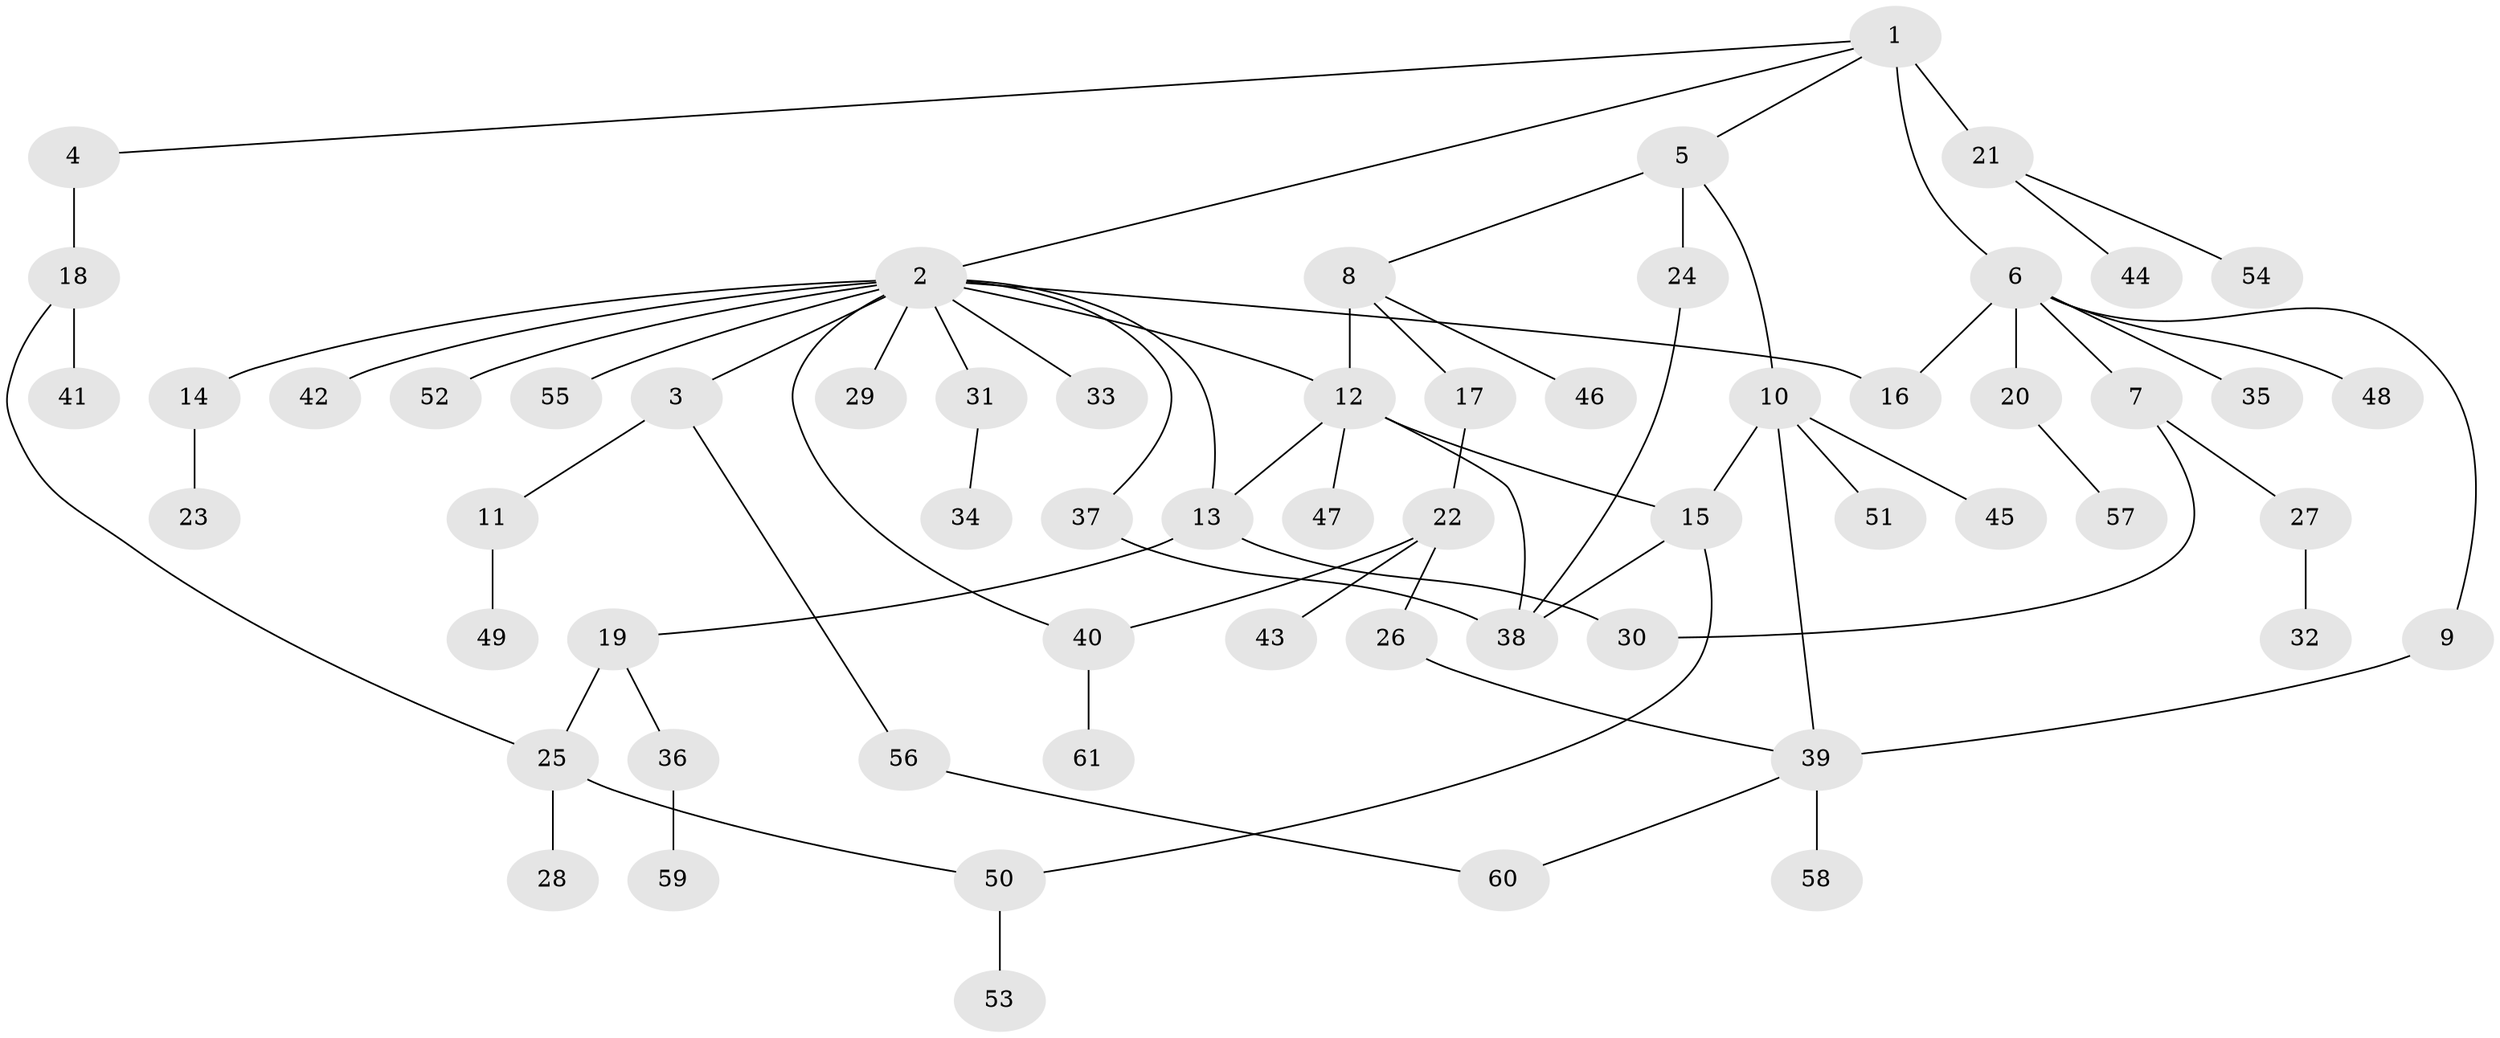 // original degree distribution, {8: 0.01639344262295082, 15: 0.00819672131147541, 4: 0.09016393442622951, 2: 0.1885245901639344, 9: 0.00819672131147541, 6: 0.02459016393442623, 1: 0.5573770491803278, 5: 0.02459016393442623, 3: 0.06557377049180328, 7: 0.00819672131147541, 10: 0.00819672131147541}
// Generated by graph-tools (version 1.1) at 2025/35/03/09/25 02:35:28]
// undirected, 61 vertices, 74 edges
graph export_dot {
graph [start="1"]
  node [color=gray90,style=filled];
  1;
  2;
  3;
  4;
  5;
  6;
  7;
  8;
  9;
  10;
  11;
  12;
  13;
  14;
  15;
  16;
  17;
  18;
  19;
  20;
  21;
  22;
  23;
  24;
  25;
  26;
  27;
  28;
  29;
  30;
  31;
  32;
  33;
  34;
  35;
  36;
  37;
  38;
  39;
  40;
  41;
  42;
  43;
  44;
  45;
  46;
  47;
  48;
  49;
  50;
  51;
  52;
  53;
  54;
  55;
  56;
  57;
  58;
  59;
  60;
  61;
  1 -- 2 [weight=1.0];
  1 -- 4 [weight=1.0];
  1 -- 5 [weight=1.0];
  1 -- 6 [weight=1.0];
  1 -- 21 [weight=3.0];
  2 -- 3 [weight=1.0];
  2 -- 12 [weight=1.0];
  2 -- 13 [weight=1.0];
  2 -- 14 [weight=1.0];
  2 -- 16 [weight=1.0];
  2 -- 29 [weight=1.0];
  2 -- 31 [weight=1.0];
  2 -- 33 [weight=1.0];
  2 -- 37 [weight=1.0];
  2 -- 40 [weight=1.0];
  2 -- 42 [weight=1.0];
  2 -- 52 [weight=1.0];
  2 -- 55 [weight=1.0];
  3 -- 11 [weight=1.0];
  3 -- 56 [weight=1.0];
  4 -- 18 [weight=2.0];
  5 -- 8 [weight=1.0];
  5 -- 10 [weight=1.0];
  5 -- 24 [weight=2.0];
  6 -- 7 [weight=1.0];
  6 -- 9 [weight=1.0];
  6 -- 16 [weight=1.0];
  6 -- 20 [weight=1.0];
  6 -- 35 [weight=1.0];
  6 -- 48 [weight=1.0];
  7 -- 27 [weight=1.0];
  7 -- 30 [weight=1.0];
  8 -- 12 [weight=5.0];
  8 -- 17 [weight=1.0];
  8 -- 46 [weight=1.0];
  9 -- 39 [weight=1.0];
  10 -- 15 [weight=1.0];
  10 -- 39 [weight=1.0];
  10 -- 45 [weight=1.0];
  10 -- 51 [weight=1.0];
  11 -- 49 [weight=2.0];
  12 -- 13 [weight=1.0];
  12 -- 15 [weight=1.0];
  12 -- 38 [weight=1.0];
  12 -- 47 [weight=1.0];
  13 -- 19 [weight=1.0];
  13 -- 30 [weight=1.0];
  14 -- 23 [weight=6.0];
  15 -- 38 [weight=1.0];
  15 -- 50 [weight=1.0];
  17 -- 22 [weight=1.0];
  18 -- 25 [weight=1.0];
  18 -- 41 [weight=1.0];
  19 -- 25 [weight=1.0];
  19 -- 36 [weight=1.0];
  20 -- 57 [weight=1.0];
  21 -- 44 [weight=1.0];
  21 -- 54 [weight=1.0];
  22 -- 26 [weight=2.0];
  22 -- 40 [weight=1.0];
  22 -- 43 [weight=1.0];
  24 -- 38 [weight=1.0];
  25 -- 28 [weight=6.0];
  25 -- 50 [weight=1.0];
  26 -- 39 [weight=1.0];
  27 -- 32 [weight=1.0];
  31 -- 34 [weight=1.0];
  36 -- 59 [weight=1.0];
  37 -- 38 [weight=1.0];
  39 -- 58 [weight=1.0];
  39 -- 60 [weight=1.0];
  40 -- 61 [weight=1.0];
  50 -- 53 [weight=1.0];
  56 -- 60 [weight=1.0];
}
